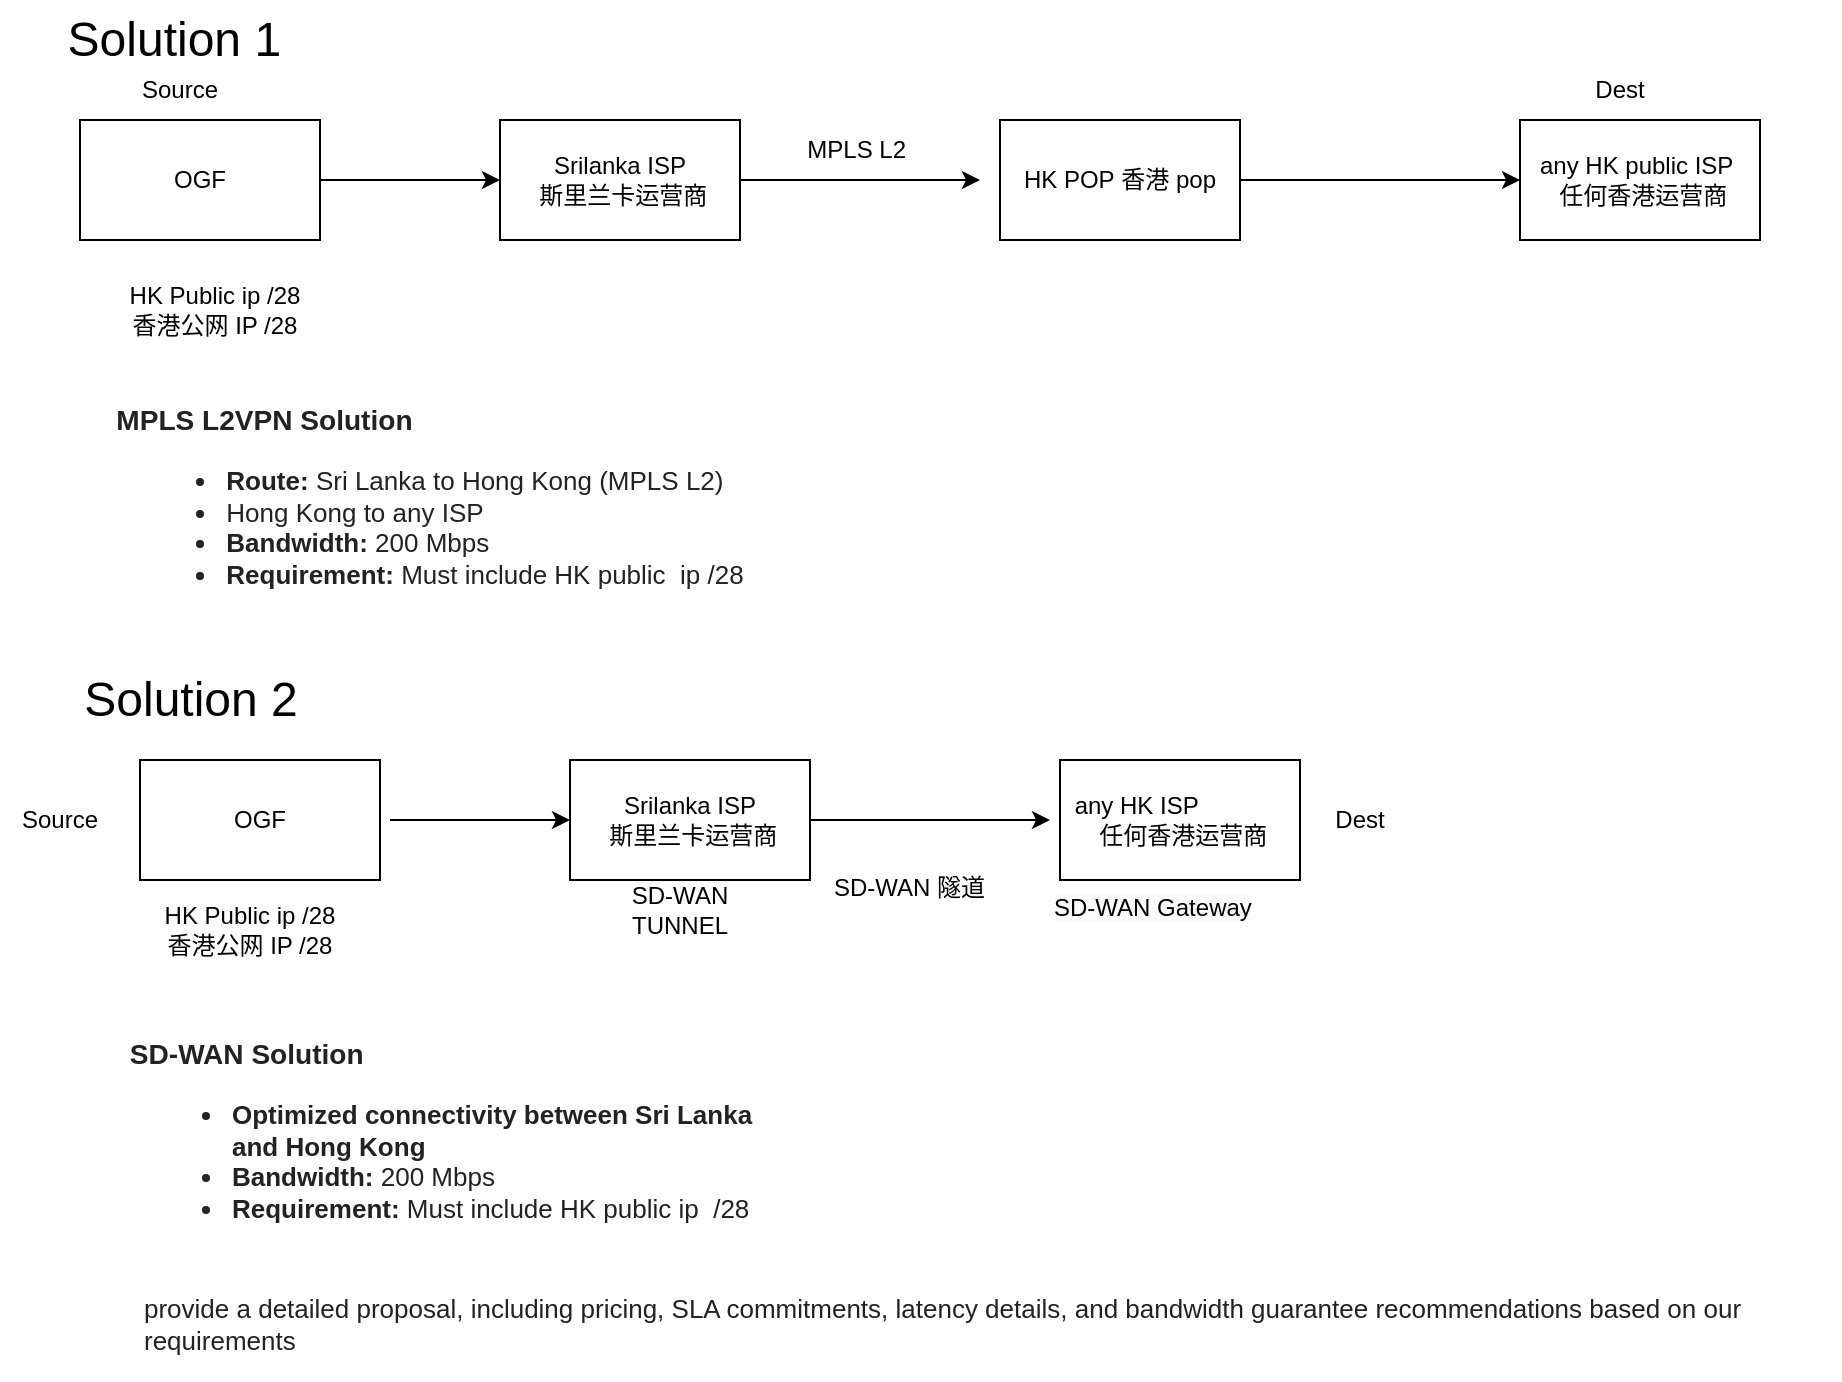 <mxfile version="26.1.1">
  <diagram name="Page-1" id="ADqag6U28WJguTyAMG1K">
    <mxGraphModel dx="2085" dy="655" grid="1" gridSize="10" guides="1" tooltips="1" connect="1" arrows="1" fold="1" page="1" pageScale="1" pageWidth="850" pageHeight="1100" math="0" shadow="0">
      <root>
        <mxCell id="0" />
        <mxCell id="1" parent="0" />
        <mxCell id="g1vbs8MuK60aYzZgxMlk-1" value="Srilanka ISP&lt;div&gt;&amp;nbsp;斯里兰卡运营商&lt;/div&gt;" style="rounded=0;whiteSpace=wrap;html=1;labelBackgroundColor=none;" vertex="1" parent="1">
          <mxGeometry x="130" y="170" width="120" height="60" as="geometry" />
        </mxCell>
        <mxCell id="g1vbs8MuK60aYzZgxMlk-2" value="OGF" style="rounded=0;whiteSpace=wrap;html=1;labelBackgroundColor=none;" vertex="1" parent="1">
          <mxGeometry x="-80" y="170" width="120" height="60" as="geometry" />
        </mxCell>
        <mxCell id="g1vbs8MuK60aYzZgxMlk-3" value="HK POP&amp;nbsp;香港 pop" style="rounded=0;whiteSpace=wrap;html=1;labelBackgroundColor=none;" vertex="1" parent="1">
          <mxGeometry x="380" y="170" width="120" height="60" as="geometry" />
        </mxCell>
        <mxCell id="g1vbs8MuK60aYzZgxMlk-4" value="any HK public ISP&amp;nbsp; &amp;nbsp;任何香港运营商" style="rounded=0;whiteSpace=wrap;html=1;labelBackgroundColor=none;" vertex="1" parent="1">
          <mxGeometry x="640" y="170" width="120" height="60" as="geometry" />
        </mxCell>
        <mxCell id="g1vbs8MuK60aYzZgxMlk-5" value="" style="endArrow=classic;html=1;rounded=0;exitX=1;exitY=0.5;exitDx=0;exitDy=0;labelBackgroundColor=none;fontColor=default;" edge="1" parent="1" source="g1vbs8MuK60aYzZgxMlk-1">
          <mxGeometry width="50" height="50" relative="1" as="geometry">
            <mxPoint x="400" y="320" as="sourcePoint" />
            <mxPoint x="370" y="200" as="targetPoint" />
          </mxGeometry>
        </mxCell>
        <mxCell id="g1vbs8MuK60aYzZgxMlk-6" value="" style="endArrow=classic;html=1;rounded=0;entryX=0;entryY=0.5;entryDx=0;entryDy=0;exitX=1;exitY=0.5;exitDx=0;exitDy=0;labelBackgroundColor=none;fontColor=default;" edge="1" parent="1" source="g1vbs8MuK60aYzZgxMlk-3" target="g1vbs8MuK60aYzZgxMlk-4">
          <mxGeometry width="50" height="50" relative="1" as="geometry">
            <mxPoint x="400" y="320" as="sourcePoint" />
            <mxPoint x="450" y="270" as="targetPoint" />
          </mxGeometry>
        </mxCell>
        <mxCell id="g1vbs8MuK60aYzZgxMlk-7" value="" style="endArrow=classic;html=1;rounded=0;entryX=0;entryY=0.5;entryDx=0;entryDy=0;exitX=1;exitY=0.5;exitDx=0;exitDy=0;labelBackgroundColor=none;fontColor=default;" edge="1" parent="1" source="g1vbs8MuK60aYzZgxMlk-2" target="g1vbs8MuK60aYzZgxMlk-1">
          <mxGeometry width="50" height="50" relative="1" as="geometry">
            <mxPoint x="400" y="320" as="sourcePoint" />
            <mxPoint x="450" y="270" as="targetPoint" />
          </mxGeometry>
        </mxCell>
        <mxCell id="g1vbs8MuK60aYzZgxMlk-8" value="&lt;font style=&quot;font-size: 24px;&quot;&gt;Solution 1&amp;nbsp;&lt;/font&gt;" style="text;html=1;align=center;verticalAlign=middle;resizable=0;points=[];autosize=1;strokeColor=none;fillColor=none;labelBackgroundColor=none;" vertex="1" parent="1">
          <mxGeometry x="-100" y="110" width="140" height="40" as="geometry" />
        </mxCell>
        <mxCell id="g1vbs8MuK60aYzZgxMlk-9" value="MPLS L2&amp;nbsp;" style="text;html=1;align=center;verticalAlign=middle;whiteSpace=wrap;rounded=0;labelBackgroundColor=none;" vertex="1" parent="1">
          <mxGeometry x="280" y="170" width="60" height="30" as="geometry" />
        </mxCell>
        <mxCell id="g1vbs8MuK60aYzZgxMlk-10" value="HK Public ip /28&lt;div&gt;香港公网 IP /28&lt;/div&gt;" style="text;html=1;align=center;verticalAlign=middle;whiteSpace=wrap;rounded=0;labelBackgroundColor=none;" vertex="1" parent="1">
          <mxGeometry x="-95" y="240" width="165" height="50" as="geometry" />
        </mxCell>
        <mxCell id="g1vbs8MuK60aYzZgxMlk-11" value="&#xa;&lt;h3 style=&quot;color: rgb(34, 34, 34); font-family: Arial, Helvetica, sans-serif; font-style: normal; font-variant-ligatures: normal; font-variant-caps: normal; letter-spacing: normal; orphans: 2; text-align: start; text-indent: 0px; text-transform: none; widows: 2; word-spacing: 0px; -webkit-text-stroke-width: 0px; white-space: normal; background-color: rgb(255, 255, 255); text-decoration-thickness: initial; text-decoration-style: initial; text-decoration-color: initial;&quot;&gt;&lt;strong&gt;MPLS L2VPN Solution&lt;/strong&gt;&lt;/h3&gt;&lt;ul style=&quot;color: rgb(34, 34, 34); font-family: Arial, Helvetica, sans-serif; font-size: small; font-style: normal; font-variant-ligatures: normal; font-variant-caps: normal; font-weight: 400; letter-spacing: normal; orphans: 2; text-align: start; text-indent: 0px; text-transform: none; widows: 2; word-spacing: 0px; -webkit-text-stroke-width: 0px; white-space: normal; background-color: rgb(255, 255, 255); text-decoration-thickness: initial; text-decoration-style: initial; text-decoration-color: initial;&quot;&gt;&lt;li style=&quot;margin-left: 15px;&quot;&gt;&lt;strong&gt;Route:&lt;/strong&gt;&lt;span&gt;&amp;nbsp;&lt;/span&gt;Sri Lanka to Hong Kong (MPLS L2)&lt;/li&gt;&lt;li style=&quot;margin-left: 15px;&quot;&gt;Hong Kong to any ISP&lt;/li&gt;&lt;li style=&quot;margin-left: 15px;&quot;&gt;&lt;strong&gt;Bandwidth:&lt;/strong&gt;&lt;span&gt;&amp;nbsp;&lt;/span&gt;200 Mbps&lt;/li&gt;&lt;li style=&quot;margin-left: 15px;&quot;&gt;&lt;strong&gt;Requirement:&lt;/strong&gt;&lt;span&gt;&amp;nbsp;&lt;/span&gt;Must include HK public&amp;nbsp; ip /28&lt;/li&gt;&lt;/ul&gt;&#xa;&#xa;" style="text;html=1;align=center;verticalAlign=middle;whiteSpace=wrap;rounded=0;labelBackgroundColor=none;" vertex="1" parent="1">
          <mxGeometry x="-80" y="300" width="350" height="130" as="geometry" />
        </mxCell>
        <mxCell id="g1vbs8MuK60aYzZgxMlk-12" value="&lt;font style=&quot;font-size: 24px;&quot;&gt;Solution 2&lt;/font&gt;" style="text;html=1;align=center;verticalAlign=middle;resizable=0;points=[];autosize=1;strokeColor=none;fillColor=none;labelBackgroundColor=none;" vertex="1" parent="1">
          <mxGeometry x="-90" y="440" width="130" height="40" as="geometry" />
        </mxCell>
        <mxCell id="g1vbs8MuK60aYzZgxMlk-13" value="Srilanka ISP&lt;div&gt;&amp;nbsp;斯里兰卡运营商&lt;/div&gt;" style="rounded=0;whiteSpace=wrap;html=1;labelBackgroundColor=none;" vertex="1" parent="1">
          <mxGeometry x="165" y="490" width="120" height="60" as="geometry" />
        </mxCell>
        <mxCell id="g1vbs8MuK60aYzZgxMlk-14" value="any HK ISP&amp;nbsp; &amp;nbsp; &amp;nbsp; &amp;nbsp; &amp;nbsp; &amp;nbsp; &amp;nbsp; &amp;nbsp;任何香港运营商" style="rounded=0;whiteSpace=wrap;html=1;labelBackgroundColor=none;" vertex="1" parent="1">
          <mxGeometry x="410" y="490" width="120" height="60" as="geometry" />
        </mxCell>
        <mxCell id="g1vbs8MuK60aYzZgxMlk-16" value="" style="endArrow=classic;html=1;rounded=0;exitX=1;exitY=0.5;exitDx=0;exitDy=0;labelBackgroundColor=none;fontColor=default;" edge="1" parent="1" source="g1vbs8MuK60aYzZgxMlk-13">
          <mxGeometry width="50" height="50" relative="1" as="geometry">
            <mxPoint x="435" y="640" as="sourcePoint" />
            <mxPoint x="405" y="520" as="targetPoint" />
          </mxGeometry>
        </mxCell>
        <mxCell id="g1vbs8MuK60aYzZgxMlk-18" value="" style="endArrow=classic;html=1;rounded=0;entryX=0;entryY=0.5;entryDx=0;entryDy=0;exitX=1;exitY=0.5;exitDx=0;exitDy=0;labelBackgroundColor=none;fontColor=default;" edge="1" parent="1" target="g1vbs8MuK60aYzZgxMlk-13">
          <mxGeometry width="50" height="50" relative="1" as="geometry">
            <mxPoint x="75" y="520" as="sourcePoint" />
            <mxPoint x="485" y="590" as="targetPoint" />
          </mxGeometry>
        </mxCell>
        <mxCell id="g1vbs8MuK60aYzZgxMlk-20" value="OGF" style="rounded=0;whiteSpace=wrap;html=1;labelBackgroundColor=none;" vertex="1" parent="1">
          <mxGeometry x="-50" y="490" width="120" height="60" as="geometry" />
        </mxCell>
        <mxCell id="g1vbs8MuK60aYzZgxMlk-21" value="HK Public ip /28&lt;div&gt;香港公网 IP /28&lt;/div&gt;" style="text;html=1;align=center;verticalAlign=middle;whiteSpace=wrap;rounded=0;labelBackgroundColor=none;" vertex="1" parent="1">
          <mxGeometry x="-50" y="560" width="110" height="30" as="geometry" />
        </mxCell>
        <mxCell id="g1vbs8MuK60aYzZgxMlk-22" value="SD-WAN TUNNEL" style="text;html=1;align=center;verticalAlign=middle;whiteSpace=wrap;rounded=0;labelBackgroundColor=none;" vertex="1" parent="1">
          <mxGeometry x="190" y="550" width="60" height="30" as="geometry" />
        </mxCell>
        <mxCell id="g1vbs8MuK60aYzZgxMlk-23" value="&lt;span style=&quot;color: rgb(0, 0, 0); font-family: Helvetica; font-size: 12px; font-style: normal; font-variant-ligatures: normal; font-variant-caps: normal; font-weight: 400; letter-spacing: normal; orphans: 2; text-align: center; text-indent: 0px; text-transform: none; widows: 2; word-spacing: 0px; -webkit-text-stroke-width: 0px; white-space: normal; background-color: rgb(251, 251, 251); text-decoration-thickness: initial; text-decoration-style: initial; text-decoration-color: initial; float: none; display: inline !important;&quot;&gt;SD-WAN Gateway&lt;/span&gt;" style="text;whiteSpace=wrap;html=1;labelBackgroundColor=none;" vertex="1" parent="1">
          <mxGeometry x="405" y="550" width="130" height="35" as="geometry" />
        </mxCell>
        <mxCell id="g1vbs8MuK60aYzZgxMlk-24" value="&lt;h3 style=&quot;color: rgb(34, 34, 34); font-family: Arial, Helvetica, sans-serif; text-align: start; background-color: rgb(255, 255, 255);&quot;&gt;&lt;strong&gt;&amp;nbsp;SD-WAN Solution&lt;/strong&gt;&lt;/h3&gt;&lt;ul style=&quot;color: rgb(34, 34, 34); font-family: Arial, Helvetica, sans-serif; font-size: small; text-align: start; background-color: rgb(255, 255, 255);&quot;&gt;&lt;li style=&quot;margin-left: 15px;&quot;&gt;&lt;strong&gt;Optimized connectivity between Sri Lanka and Hong Kong&lt;/strong&gt;&lt;/li&gt;&lt;li style=&quot;margin-left: 15px;&quot;&gt;&lt;strong&gt;Bandwidth:&lt;/strong&gt;&amp;nbsp;200 Mbps&lt;/li&gt;&lt;li style=&quot;margin-left: 15px;&quot;&gt;&lt;strong&gt;Requirement:&lt;/strong&gt;&amp;nbsp;Must include HK public ip&amp;nbsp; /28&lt;/li&gt;&lt;/ul&gt;" style="text;html=1;align=center;verticalAlign=middle;whiteSpace=wrap;rounded=0;labelBackgroundColor=none;" vertex="1" parent="1">
          <mxGeometry x="-60" y="590" width="320" height="170" as="geometry" />
        </mxCell>
        <mxCell id="g1vbs8MuK60aYzZgxMlk-26" value="SD-WAN 隧道" style="text;whiteSpace=wrap;html=1;labelBackgroundColor=none;" vertex="1" parent="1">
          <mxGeometry x="295" y="540" width="110" height="40" as="geometry" />
        </mxCell>
        <mxCell id="g1vbs8MuK60aYzZgxMlk-27" value="&lt;span style=&quot;color: rgb(34, 34, 34); font-family: Arial, Helvetica, sans-serif; font-size: small; font-style: normal; font-variant-ligatures: normal; font-variant-caps: normal; font-weight: 400; letter-spacing: normal; orphans: 2; text-align: start; text-indent: 0px; text-transform: none; widows: 2; word-spacing: 0px; -webkit-text-stroke-width: 0px; white-space: normal; background-color: rgb(255, 255, 255); text-decoration-thickness: initial; text-decoration-style: initial; text-decoration-color: initial; display: inline !important; float: none;&quot;&gt;provide a detailed proposal, including pricing, SLA commitments, latency details, and bandwidth guarantee recommendations based on our requirements&lt;/span&gt;" style="text;whiteSpace=wrap;html=1;labelBackgroundColor=none;" vertex="1" parent="1">
          <mxGeometry x="-50" y="750" width="850" height="50" as="geometry" />
        </mxCell>
        <mxCell id="g1vbs8MuK60aYzZgxMlk-30" value="Source" style="text;html=1;align=center;verticalAlign=middle;whiteSpace=wrap;rounded=0;labelBackgroundColor=none;" vertex="1" parent="1">
          <mxGeometry x="-60" y="140" width="60" height="30" as="geometry" />
        </mxCell>
        <mxCell id="g1vbs8MuK60aYzZgxMlk-31" value="Dest" style="text;html=1;align=center;verticalAlign=middle;whiteSpace=wrap;rounded=0;labelBackgroundColor=none;" vertex="1" parent="1">
          <mxGeometry x="660" y="140" width="60" height="30" as="geometry" />
        </mxCell>
        <mxCell id="g1vbs8MuK60aYzZgxMlk-32" value="Source" style="text;html=1;align=center;verticalAlign=middle;whiteSpace=wrap;rounded=0;labelBackgroundColor=none;" vertex="1" parent="1">
          <mxGeometry x="-120" y="505" width="60" height="30" as="geometry" />
        </mxCell>
        <mxCell id="g1vbs8MuK60aYzZgxMlk-33" value="Dest" style="text;html=1;align=center;verticalAlign=middle;whiteSpace=wrap;rounded=0;labelBackgroundColor=none;" vertex="1" parent="1">
          <mxGeometry x="530" y="505" width="60" height="30" as="geometry" />
        </mxCell>
      </root>
    </mxGraphModel>
  </diagram>
</mxfile>
